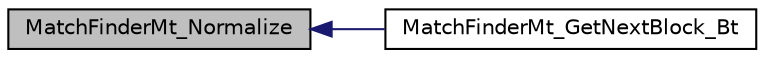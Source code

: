digraph G
{
  edge [fontname="Helvetica",fontsize="10",labelfontname="Helvetica",labelfontsize="10"];
  node [fontname="Helvetica",fontsize="10",shape=record];
  rankdir="LR";
  Node1 [label="MatchFinderMt_Normalize",height=0.2,width=0.4,color="black", fillcolor="grey75", style="filled" fontcolor="black"];
  Node1 -> Node2 [dir="back",color="midnightblue",fontsize="10",style="solid",fontname="Helvetica"];
  Node2 [label="MatchFinderMt_GetNextBlock_Bt",height=0.2,width=0.4,color="black", fillcolor="white", style="filled",URL="$_lz_find_mt_8c.html#a2433becc5bea5a5ff38d8894bfb243c9"];
}
